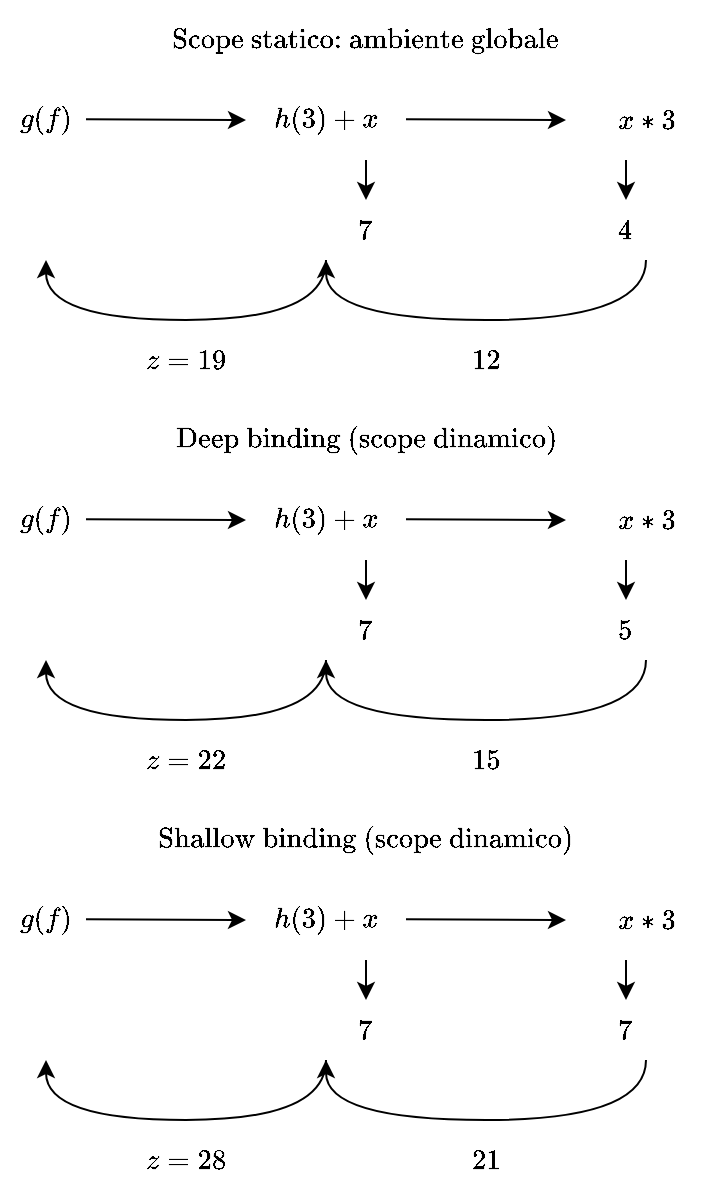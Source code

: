 <mxfile version="20.7.4" type="device"><diagram id="_DbMt3LhLTCCpxY-wy_6" name="Pagina-1"><mxGraphModel dx="989" dy="610" grid="1" gridSize="10" guides="1" tooltips="1" connect="1" arrows="1" fold="1" page="1" pageScale="1" pageWidth="827" pageHeight="1169" math="1" shadow="0"><root><mxCell id="0"/><mxCell id="1" parent="0"/><mxCell id="hc3q1EyBLKT_MWNUJ4Nn-1" value="$$\text{Scope statico: ambiente globale}$$" style="text;html=1;strokeColor=none;fillColor=none;align=center;verticalAlign=middle;whiteSpace=wrap;rounded=0;" vertex="1" parent="1"><mxGeometry x="200" y="200" width="360" height="40" as="geometry"/></mxCell><mxCell id="hc3q1EyBLKT_MWNUJ4Nn-2" value="$$g(f)$$" style="text;html=1;strokeColor=none;fillColor=none;align=center;verticalAlign=middle;whiteSpace=wrap;rounded=0;" vertex="1" parent="1"><mxGeometry x="200" y="240" width="40" height="40" as="geometry"/></mxCell><mxCell id="hc3q1EyBLKT_MWNUJ4Nn-3" value="" style="endArrow=classic;html=1;rounded=0;" edge="1" parent="1"><mxGeometry width="50" height="50" relative="1" as="geometry"><mxPoint x="240" y="259.66" as="sourcePoint"/><mxPoint x="320" y="260" as="targetPoint"/></mxGeometry></mxCell><mxCell id="hc3q1EyBLKT_MWNUJ4Nn-5" value="$$h(3)+x$$" style="text;html=1;strokeColor=none;fillColor=none;align=center;verticalAlign=middle;whiteSpace=wrap;rounded=0;" vertex="1" parent="1"><mxGeometry x="320" y="240" width="80" height="40" as="geometry"/></mxCell><mxCell id="hc3q1EyBLKT_MWNUJ4Nn-6" value="" style="endArrow=classic;html=1;rounded=0;" edge="1" parent="1"><mxGeometry width="50" height="50" relative="1" as="geometry"><mxPoint x="400" y="259.66" as="sourcePoint"/><mxPoint x="480" y="260" as="targetPoint"/></mxGeometry></mxCell><mxCell id="hc3q1EyBLKT_MWNUJ4Nn-7" value="$$x*3$$" style="text;html=1;strokeColor=none;fillColor=none;align=center;verticalAlign=middle;whiteSpace=wrap;rounded=0;" vertex="1" parent="1"><mxGeometry x="480" y="240" width="80" height="40" as="geometry"/></mxCell><mxCell id="hc3q1EyBLKT_MWNUJ4Nn-9" value="" style="endArrow=classic;html=1;rounded=0;exitX=0.375;exitY=1;exitDx=0;exitDy=0;exitPerimeter=0;" edge="1" parent="1" source="hc3q1EyBLKT_MWNUJ4Nn-7"><mxGeometry width="50" height="50" relative="1" as="geometry"><mxPoint x="550" y="380" as="sourcePoint"/><mxPoint x="510" y="300" as="targetPoint"/></mxGeometry></mxCell><mxCell id="hc3q1EyBLKT_MWNUJ4Nn-10" value="$$4$$" style="text;html=1;strokeColor=none;fillColor=none;align=center;verticalAlign=middle;whiteSpace=wrap;rounded=0;" vertex="1" parent="1"><mxGeometry x="480" y="300" width="60" height="30" as="geometry"/></mxCell><mxCell id="hc3q1EyBLKT_MWNUJ4Nn-11" value="" style="endArrow=classic;html=1;rounded=0;edgeStyle=orthogonalEdgeStyle;curved=1;" edge="1" parent="1"><mxGeometry width="50" height="50" relative="1" as="geometry"><mxPoint x="520" y="330" as="sourcePoint"/><mxPoint x="360" y="330" as="targetPoint"/><Array as="points"><mxPoint x="520" y="360"/><mxPoint x="360" y="360"/></Array></mxGeometry></mxCell><mxCell id="hc3q1EyBLKT_MWNUJ4Nn-12" value="" style="endArrow=classic;html=1;rounded=0;edgeStyle=orthogonalEdgeStyle;curved=1;" edge="1" parent="1"><mxGeometry width="50" height="50" relative="1" as="geometry"><mxPoint x="360.0" y="330" as="sourcePoint"/><mxPoint x="220" y="330" as="targetPoint"/><Array as="points"><mxPoint x="360" y="360"/><mxPoint x="220" y="360"/></Array></mxGeometry></mxCell><mxCell id="hc3q1EyBLKT_MWNUJ4Nn-13" value="" style="endArrow=classic;html=1;rounded=0;exitX=0.375;exitY=1;exitDx=0;exitDy=0;exitPerimeter=0;" edge="1" parent="1"><mxGeometry width="50" height="50" relative="1" as="geometry"><mxPoint x="380.0" y="280" as="sourcePoint"/><mxPoint x="380.0" y="300" as="targetPoint"/></mxGeometry></mxCell><mxCell id="hc3q1EyBLKT_MWNUJ4Nn-14" value="$$7$$" style="text;html=1;strokeColor=none;fillColor=none;align=center;verticalAlign=middle;whiteSpace=wrap;rounded=0;" vertex="1" parent="1"><mxGeometry x="350" y="300" width="60" height="30" as="geometry"/></mxCell><mxCell id="hc3q1EyBLKT_MWNUJ4Nn-15" value="$$12$$" style="text;html=1;strokeColor=none;fillColor=none;align=center;verticalAlign=middle;whiteSpace=wrap;rounded=0;" vertex="1" parent="1"><mxGeometry x="360" y="360" width="160" height="40" as="geometry"/></mxCell><mxCell id="hc3q1EyBLKT_MWNUJ4Nn-16" value="$$z = 19$$" style="text;html=1;strokeColor=none;fillColor=none;align=center;verticalAlign=middle;whiteSpace=wrap;rounded=0;" vertex="1" parent="1"><mxGeometry x="220" y="360" width="140" height="40" as="geometry"/></mxCell><mxCell id="hc3q1EyBLKT_MWNUJ4Nn-17" value="$$\text{Deep binding (scope dinamico)}$$" style="text;html=1;strokeColor=none;fillColor=none;align=center;verticalAlign=middle;whiteSpace=wrap;rounded=0;" vertex="1" parent="1"><mxGeometry x="200" y="400" width="360" height="40" as="geometry"/></mxCell><mxCell id="hc3q1EyBLKT_MWNUJ4Nn-18" value="$$g(f)$$" style="text;html=1;strokeColor=none;fillColor=none;align=center;verticalAlign=middle;whiteSpace=wrap;rounded=0;" vertex="1" parent="1"><mxGeometry x="200" y="440" width="40" height="40" as="geometry"/></mxCell><mxCell id="hc3q1EyBLKT_MWNUJ4Nn-19" value="" style="endArrow=classic;html=1;rounded=0;" edge="1" parent="1"><mxGeometry width="50" height="50" relative="1" as="geometry"><mxPoint x="240" y="459.66" as="sourcePoint"/><mxPoint x="320" y="460" as="targetPoint"/></mxGeometry></mxCell><mxCell id="hc3q1EyBLKT_MWNUJ4Nn-20" value="$$h(3)+x$$" style="text;html=1;strokeColor=none;fillColor=none;align=center;verticalAlign=middle;whiteSpace=wrap;rounded=0;" vertex="1" parent="1"><mxGeometry x="320" y="440" width="80" height="40" as="geometry"/></mxCell><mxCell id="hc3q1EyBLKT_MWNUJ4Nn-21" value="" style="endArrow=classic;html=1;rounded=0;" edge="1" parent="1"><mxGeometry width="50" height="50" relative="1" as="geometry"><mxPoint x="400" y="459.66" as="sourcePoint"/><mxPoint x="480.0" y="460" as="targetPoint"/></mxGeometry></mxCell><mxCell id="hc3q1EyBLKT_MWNUJ4Nn-22" value="$$x*3$$" style="text;html=1;strokeColor=none;fillColor=none;align=center;verticalAlign=middle;whiteSpace=wrap;rounded=0;" vertex="1" parent="1"><mxGeometry x="480" y="440" width="80" height="40" as="geometry"/></mxCell><mxCell id="hc3q1EyBLKT_MWNUJ4Nn-23" value="" style="endArrow=classic;html=1;rounded=0;exitX=0.375;exitY=1;exitDx=0;exitDy=0;exitPerimeter=0;" edge="1" parent="1" source="hc3q1EyBLKT_MWNUJ4Nn-22"><mxGeometry width="50" height="50" relative="1" as="geometry"><mxPoint x="550" y="580" as="sourcePoint"/><mxPoint x="510.0" y="500" as="targetPoint"/></mxGeometry></mxCell><mxCell id="hc3q1EyBLKT_MWNUJ4Nn-24" value="$$5$$" style="text;html=1;strokeColor=none;fillColor=none;align=center;verticalAlign=middle;whiteSpace=wrap;rounded=0;" vertex="1" parent="1"><mxGeometry x="480" y="500" width="60" height="30" as="geometry"/></mxCell><mxCell id="hc3q1EyBLKT_MWNUJ4Nn-25" value="" style="endArrow=classic;html=1;rounded=0;edgeStyle=orthogonalEdgeStyle;curved=1;" edge="1" parent="1"><mxGeometry width="50" height="50" relative="1" as="geometry"><mxPoint x="520.0" y="530" as="sourcePoint"/><mxPoint x="360" y="530" as="targetPoint"/><Array as="points"><mxPoint x="520" y="560"/><mxPoint x="360" y="560"/></Array></mxGeometry></mxCell><mxCell id="hc3q1EyBLKT_MWNUJ4Nn-26" value="" style="endArrow=classic;html=1;rounded=0;edgeStyle=orthogonalEdgeStyle;curved=1;" edge="1" parent="1"><mxGeometry width="50" height="50" relative="1" as="geometry"><mxPoint x="360.0" y="530" as="sourcePoint"/><mxPoint x="220" y="530" as="targetPoint"/><Array as="points"><mxPoint x="360" y="560"/><mxPoint x="220" y="560"/></Array></mxGeometry></mxCell><mxCell id="hc3q1EyBLKT_MWNUJ4Nn-27" value="" style="endArrow=classic;html=1;rounded=0;exitX=0.375;exitY=1;exitDx=0;exitDy=0;exitPerimeter=0;" edge="1" parent="1"><mxGeometry width="50" height="50" relative="1" as="geometry"><mxPoint x="380.0" y="480" as="sourcePoint"/><mxPoint x="380.0" y="500" as="targetPoint"/></mxGeometry></mxCell><mxCell id="hc3q1EyBLKT_MWNUJ4Nn-28" value="$$7$$" style="text;html=1;strokeColor=none;fillColor=none;align=center;verticalAlign=middle;whiteSpace=wrap;rounded=0;" vertex="1" parent="1"><mxGeometry x="350" y="500" width="60" height="30" as="geometry"/></mxCell><mxCell id="hc3q1EyBLKT_MWNUJ4Nn-29" value="$$15$$" style="text;html=1;strokeColor=none;fillColor=none;align=center;verticalAlign=middle;whiteSpace=wrap;rounded=0;" vertex="1" parent="1"><mxGeometry x="360" y="560" width="160" height="40" as="geometry"/></mxCell><mxCell id="hc3q1EyBLKT_MWNUJ4Nn-30" value="$$z = 22$$" style="text;html=1;strokeColor=none;fillColor=none;align=center;verticalAlign=middle;whiteSpace=wrap;rounded=0;" vertex="1" parent="1"><mxGeometry x="220" y="560" width="140" height="40" as="geometry"/></mxCell><mxCell id="hc3q1EyBLKT_MWNUJ4Nn-31" value="$$\text{Shallow binding (scope dinamico)}$$" style="text;html=1;strokeColor=none;fillColor=none;align=center;verticalAlign=middle;whiteSpace=wrap;rounded=0;" vertex="1" parent="1"><mxGeometry x="200" y="600" width="360" height="40" as="geometry"/></mxCell><mxCell id="hc3q1EyBLKT_MWNUJ4Nn-32" value="$$g(f)$$" style="text;html=1;strokeColor=none;fillColor=none;align=center;verticalAlign=middle;whiteSpace=wrap;rounded=0;" vertex="1" parent="1"><mxGeometry x="200" y="640" width="40" height="40" as="geometry"/></mxCell><mxCell id="hc3q1EyBLKT_MWNUJ4Nn-33" value="" style="endArrow=classic;html=1;rounded=0;" edge="1" parent="1"><mxGeometry width="50" height="50" relative="1" as="geometry"><mxPoint x="240" y="659.66" as="sourcePoint"/><mxPoint x="320" y="660" as="targetPoint"/></mxGeometry></mxCell><mxCell id="hc3q1EyBLKT_MWNUJ4Nn-34" value="$$h(3)+x$$" style="text;html=1;strokeColor=none;fillColor=none;align=center;verticalAlign=middle;whiteSpace=wrap;rounded=0;" vertex="1" parent="1"><mxGeometry x="320" y="640" width="80" height="40" as="geometry"/></mxCell><mxCell id="hc3q1EyBLKT_MWNUJ4Nn-35" value="" style="endArrow=classic;html=1;rounded=0;" edge="1" parent="1"><mxGeometry width="50" height="50" relative="1" as="geometry"><mxPoint x="400" y="659.66" as="sourcePoint"/><mxPoint x="480.0" y="660" as="targetPoint"/></mxGeometry></mxCell><mxCell id="hc3q1EyBLKT_MWNUJ4Nn-36" value="$$x*3$$" style="text;html=1;strokeColor=none;fillColor=none;align=center;verticalAlign=middle;whiteSpace=wrap;rounded=0;" vertex="1" parent="1"><mxGeometry x="480" y="640" width="80" height="40" as="geometry"/></mxCell><mxCell id="hc3q1EyBLKT_MWNUJ4Nn-37" value="" style="endArrow=classic;html=1;rounded=0;exitX=0.375;exitY=1;exitDx=0;exitDy=0;exitPerimeter=0;" edge="1" parent="1" source="hc3q1EyBLKT_MWNUJ4Nn-36"><mxGeometry width="50" height="50" relative="1" as="geometry"><mxPoint x="550" y="780" as="sourcePoint"/><mxPoint x="510.0" y="700" as="targetPoint"/></mxGeometry></mxCell><mxCell id="hc3q1EyBLKT_MWNUJ4Nn-38" value="$$7$$" style="text;html=1;strokeColor=none;fillColor=none;align=center;verticalAlign=middle;whiteSpace=wrap;rounded=0;" vertex="1" parent="1"><mxGeometry x="480" y="700" width="60" height="30" as="geometry"/></mxCell><mxCell id="hc3q1EyBLKT_MWNUJ4Nn-39" value="" style="endArrow=classic;html=1;rounded=0;edgeStyle=orthogonalEdgeStyle;curved=1;" edge="1" parent="1"><mxGeometry width="50" height="50" relative="1" as="geometry"><mxPoint x="520.0" y="730" as="sourcePoint"/><mxPoint x="360" y="730" as="targetPoint"/><Array as="points"><mxPoint x="520" y="760"/><mxPoint x="360" y="760"/></Array></mxGeometry></mxCell><mxCell id="hc3q1EyBLKT_MWNUJ4Nn-40" value="" style="endArrow=classic;html=1;rounded=0;edgeStyle=orthogonalEdgeStyle;curved=1;" edge="1" parent="1"><mxGeometry width="50" height="50" relative="1" as="geometry"><mxPoint x="360.0" y="730" as="sourcePoint"/><mxPoint x="220" y="730" as="targetPoint"/><Array as="points"><mxPoint x="360" y="760"/><mxPoint x="220" y="760"/></Array></mxGeometry></mxCell><mxCell id="hc3q1EyBLKT_MWNUJ4Nn-41" value="" style="endArrow=classic;html=1;rounded=0;exitX=0.375;exitY=1;exitDx=0;exitDy=0;exitPerimeter=0;" edge="1" parent="1"><mxGeometry width="50" height="50" relative="1" as="geometry"><mxPoint x="380.0" y="680" as="sourcePoint"/><mxPoint x="380.0" y="700" as="targetPoint"/></mxGeometry></mxCell><mxCell id="hc3q1EyBLKT_MWNUJ4Nn-42" value="$$7$$" style="text;html=1;strokeColor=none;fillColor=none;align=center;verticalAlign=middle;whiteSpace=wrap;rounded=0;" vertex="1" parent="1"><mxGeometry x="350" y="700" width="60" height="30" as="geometry"/></mxCell><mxCell id="hc3q1EyBLKT_MWNUJ4Nn-43" value="$$21$$" style="text;html=1;strokeColor=none;fillColor=none;align=center;verticalAlign=middle;whiteSpace=wrap;rounded=0;" vertex="1" parent="1"><mxGeometry x="360" y="760" width="160" height="40" as="geometry"/></mxCell><mxCell id="hc3q1EyBLKT_MWNUJ4Nn-44" value="$$z = 28$$" style="text;html=1;strokeColor=none;fillColor=none;align=center;verticalAlign=middle;whiteSpace=wrap;rounded=0;" vertex="1" parent="1"><mxGeometry x="220" y="760" width="140" height="40" as="geometry"/></mxCell></root></mxGraphModel></diagram></mxfile>